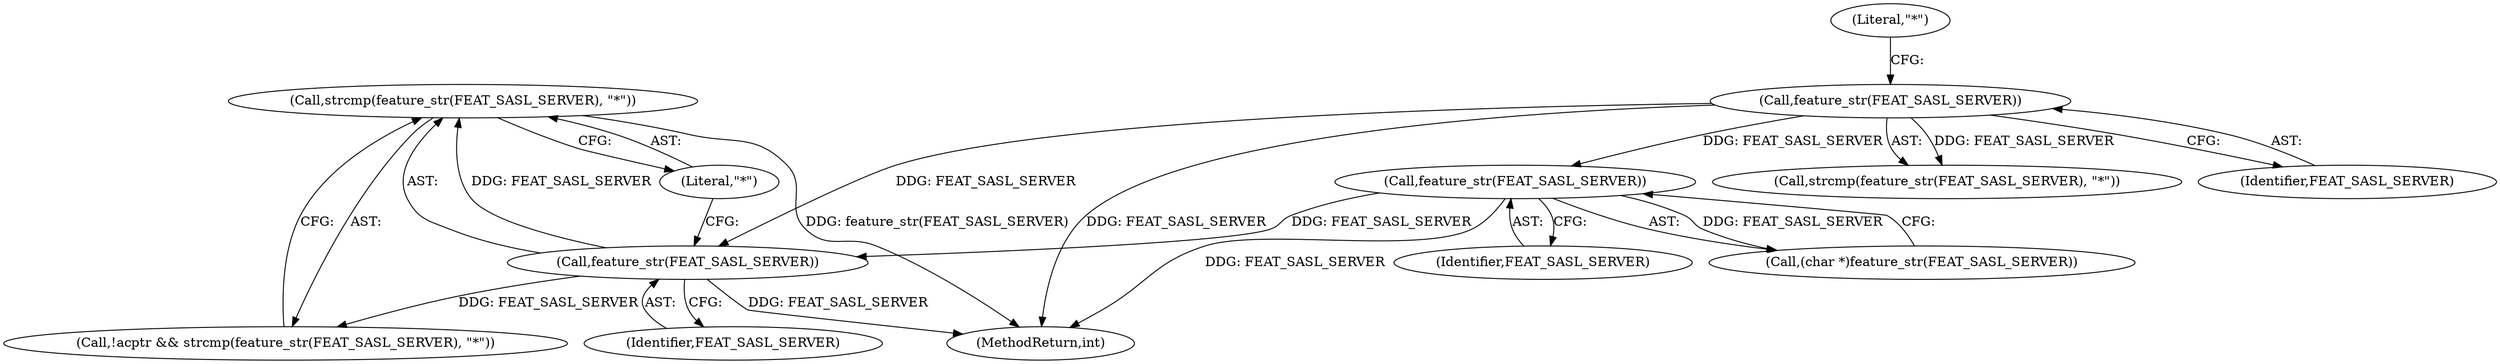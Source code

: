 digraph "0_nefarious2_f50a84bad996d438e7b31b9e74c32a41e43f8be5@API" {
"1000186" [label="(Call,strcmp(feature_str(FEAT_SASL_SERVER), \"*\"))"];
"1000187" [label="(Call,feature_str(FEAT_SASL_SERVER))"];
"1000168" [label="(Call,feature_str(FEAT_SASL_SERVER))"];
"1000176" [label="(Call,feature_str(FEAT_SASL_SERVER))"];
"1000167" [label="(Call,strcmp(feature_str(FEAT_SASL_SERVER), \"*\"))"];
"1000463" [label="(MethodReturn,int)"];
"1000176" [label="(Call,feature_str(FEAT_SASL_SERVER))"];
"1000177" [label="(Identifier,FEAT_SASL_SERVER)"];
"1000169" [label="(Identifier,FEAT_SASL_SERVER)"];
"1000183" [label="(Call,!acptr && strcmp(feature_str(FEAT_SASL_SERVER), \"*\"))"];
"1000189" [label="(Literal,\"*\")"];
"1000174" [label="(Call,(char *)feature_str(FEAT_SASL_SERVER))"];
"1000170" [label="(Literal,\"*\")"];
"1000168" [label="(Call,feature_str(FEAT_SASL_SERVER))"];
"1000187" [label="(Call,feature_str(FEAT_SASL_SERVER))"];
"1000188" [label="(Identifier,FEAT_SASL_SERVER)"];
"1000186" [label="(Call,strcmp(feature_str(FEAT_SASL_SERVER), \"*\"))"];
"1000186" -> "1000183"  [label="AST: "];
"1000186" -> "1000189"  [label="CFG: "];
"1000187" -> "1000186"  [label="AST: "];
"1000189" -> "1000186"  [label="AST: "];
"1000183" -> "1000186"  [label="CFG: "];
"1000186" -> "1000463"  [label="DDG: feature_str(FEAT_SASL_SERVER)"];
"1000187" -> "1000186"  [label="DDG: FEAT_SASL_SERVER"];
"1000187" -> "1000188"  [label="CFG: "];
"1000188" -> "1000187"  [label="AST: "];
"1000189" -> "1000187"  [label="CFG: "];
"1000187" -> "1000463"  [label="DDG: FEAT_SASL_SERVER"];
"1000187" -> "1000183"  [label="DDG: FEAT_SASL_SERVER"];
"1000168" -> "1000187"  [label="DDG: FEAT_SASL_SERVER"];
"1000176" -> "1000187"  [label="DDG: FEAT_SASL_SERVER"];
"1000168" -> "1000167"  [label="AST: "];
"1000168" -> "1000169"  [label="CFG: "];
"1000169" -> "1000168"  [label="AST: "];
"1000170" -> "1000168"  [label="CFG: "];
"1000168" -> "1000463"  [label="DDG: FEAT_SASL_SERVER"];
"1000168" -> "1000167"  [label="DDG: FEAT_SASL_SERVER"];
"1000168" -> "1000176"  [label="DDG: FEAT_SASL_SERVER"];
"1000176" -> "1000174"  [label="AST: "];
"1000176" -> "1000177"  [label="CFG: "];
"1000177" -> "1000176"  [label="AST: "];
"1000174" -> "1000176"  [label="CFG: "];
"1000176" -> "1000463"  [label="DDG: FEAT_SASL_SERVER"];
"1000176" -> "1000174"  [label="DDG: FEAT_SASL_SERVER"];
}
